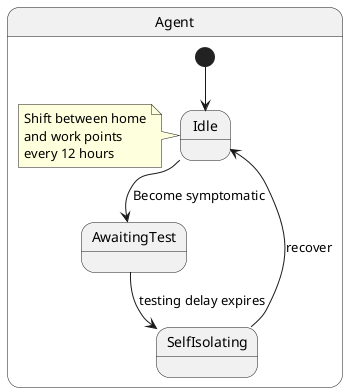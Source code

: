 @startuml Mode_2_Self_Isolating

state Agent {
    [*] --> Idle
    note left of Idle
        Shift between home
        and work points
        every 12 hours
    end note
    Idle --> AwaitingTest : Become symptomatic
    AwaitingTest --> SelfIsolating : testing delay expires
    SelfIsolating --> Idle : recover
    ' SelfIsolating : notify_contacts()
}

@enduml